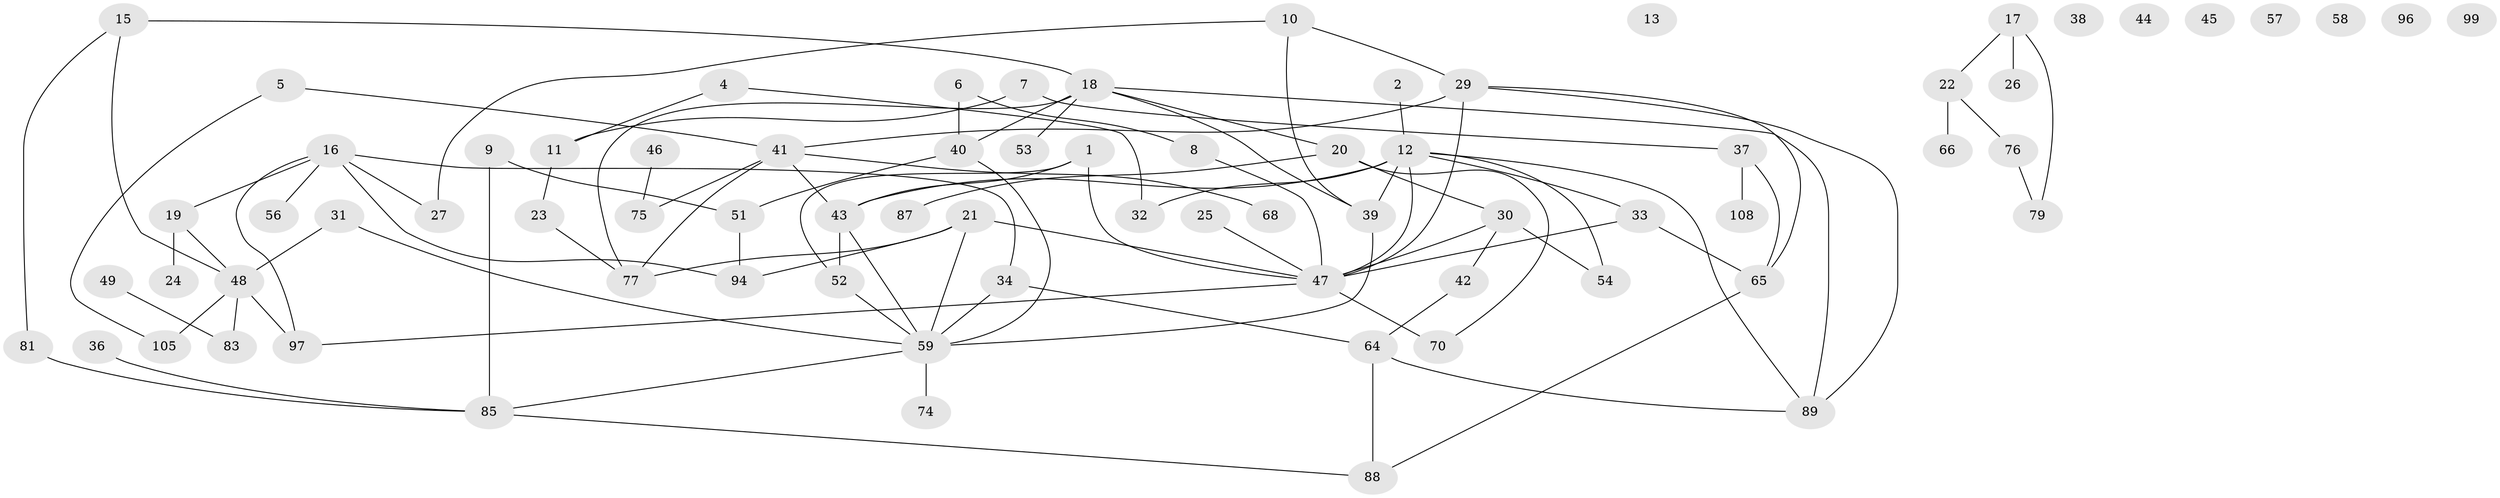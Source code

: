 // Generated by graph-tools (version 1.1) at 2025/23/03/03/25 07:23:26]
// undirected, 75 vertices, 100 edges
graph export_dot {
graph [start="1"]
  node [color=gray90,style=filled];
  1 [super="+3"];
  2;
  4 [super="+28"];
  5;
  6;
  7;
  8 [super="+14"];
  9;
  10 [super="+60"];
  11 [super="+101"];
  12 [super="+82"];
  13 [super="+55"];
  15;
  16 [super="+100"];
  17 [super="+62"];
  18 [super="+35"];
  19 [super="+93"];
  20 [super="+67"];
  21 [super="+80"];
  22;
  23 [super="+92"];
  24 [super="+71"];
  25;
  26;
  27;
  29 [super="+72"];
  30 [super="+86"];
  31;
  32;
  33;
  34 [super="+69"];
  36;
  37 [super="+61"];
  38;
  39 [super="+50"];
  40 [super="+102"];
  41 [super="+90"];
  42 [super="+63"];
  43 [super="+73"];
  44;
  45;
  46 [super="+84"];
  47 [super="+98"];
  48 [super="+107"];
  49;
  51 [super="+95"];
  52;
  53;
  54;
  56;
  57;
  58;
  59 [super="+104"];
  64 [super="+106"];
  65 [super="+78"];
  66;
  68;
  70;
  74;
  75;
  76;
  77;
  79 [super="+103"];
  81;
  83;
  85 [super="+109"];
  87;
  88;
  89 [super="+91"];
  94;
  96;
  97;
  99;
  105;
  108;
  1 -- 52;
  1 -- 43;
  1 -- 47;
  2 -- 12;
  4 -- 32;
  4 -- 11;
  5 -- 41;
  5 -- 105;
  6 -- 8;
  6 -- 40;
  7 -- 11;
  7 -- 37;
  8 -- 47;
  9 -- 51;
  9 -- 85;
  10 -- 27;
  10 -- 39;
  10 -- 29;
  11 -- 23;
  12 -- 39;
  12 -- 32;
  12 -- 33;
  12 -- 54;
  12 -- 43;
  12 -- 47;
  12 -- 89;
  15 -- 18;
  15 -- 48;
  15 -- 81;
  16 -- 27;
  16 -- 34;
  16 -- 97;
  16 -- 56;
  16 -- 94;
  16 -- 19;
  17 -- 22;
  17 -- 26;
  17 -- 79;
  18 -- 40;
  18 -- 53;
  18 -- 20;
  18 -- 39;
  18 -- 89;
  18 -- 77;
  19 -- 24;
  19 -- 48;
  20 -- 87;
  20 -- 70;
  20 -- 30;
  21 -- 77;
  21 -- 94;
  21 -- 47;
  21 -- 59;
  22 -- 66;
  22 -- 76;
  23 -- 77;
  25 -- 47;
  29 -- 65;
  29 -- 41;
  29 -- 47;
  29 -- 89;
  30 -- 42;
  30 -- 54;
  30 -- 47;
  31 -- 48;
  31 -- 59;
  33 -- 47;
  33 -- 65;
  34 -- 64;
  34 -- 59;
  36 -- 85;
  37 -- 65;
  37 -- 108;
  39 -- 59;
  40 -- 59;
  40 -- 51;
  41 -- 43;
  41 -- 68;
  41 -- 75;
  41 -- 77;
  42 -- 64;
  43 -- 52;
  43 -- 59;
  46 -- 75;
  47 -- 70 [weight=2];
  47 -- 97;
  48 -- 97;
  48 -- 105;
  48 -- 83;
  49 -- 83;
  51 -- 94;
  52 -- 59;
  59 -- 85;
  59 -- 74;
  64 -- 89;
  64 -- 88;
  65 -- 88;
  76 -- 79;
  81 -- 85;
  85 -- 88;
}
